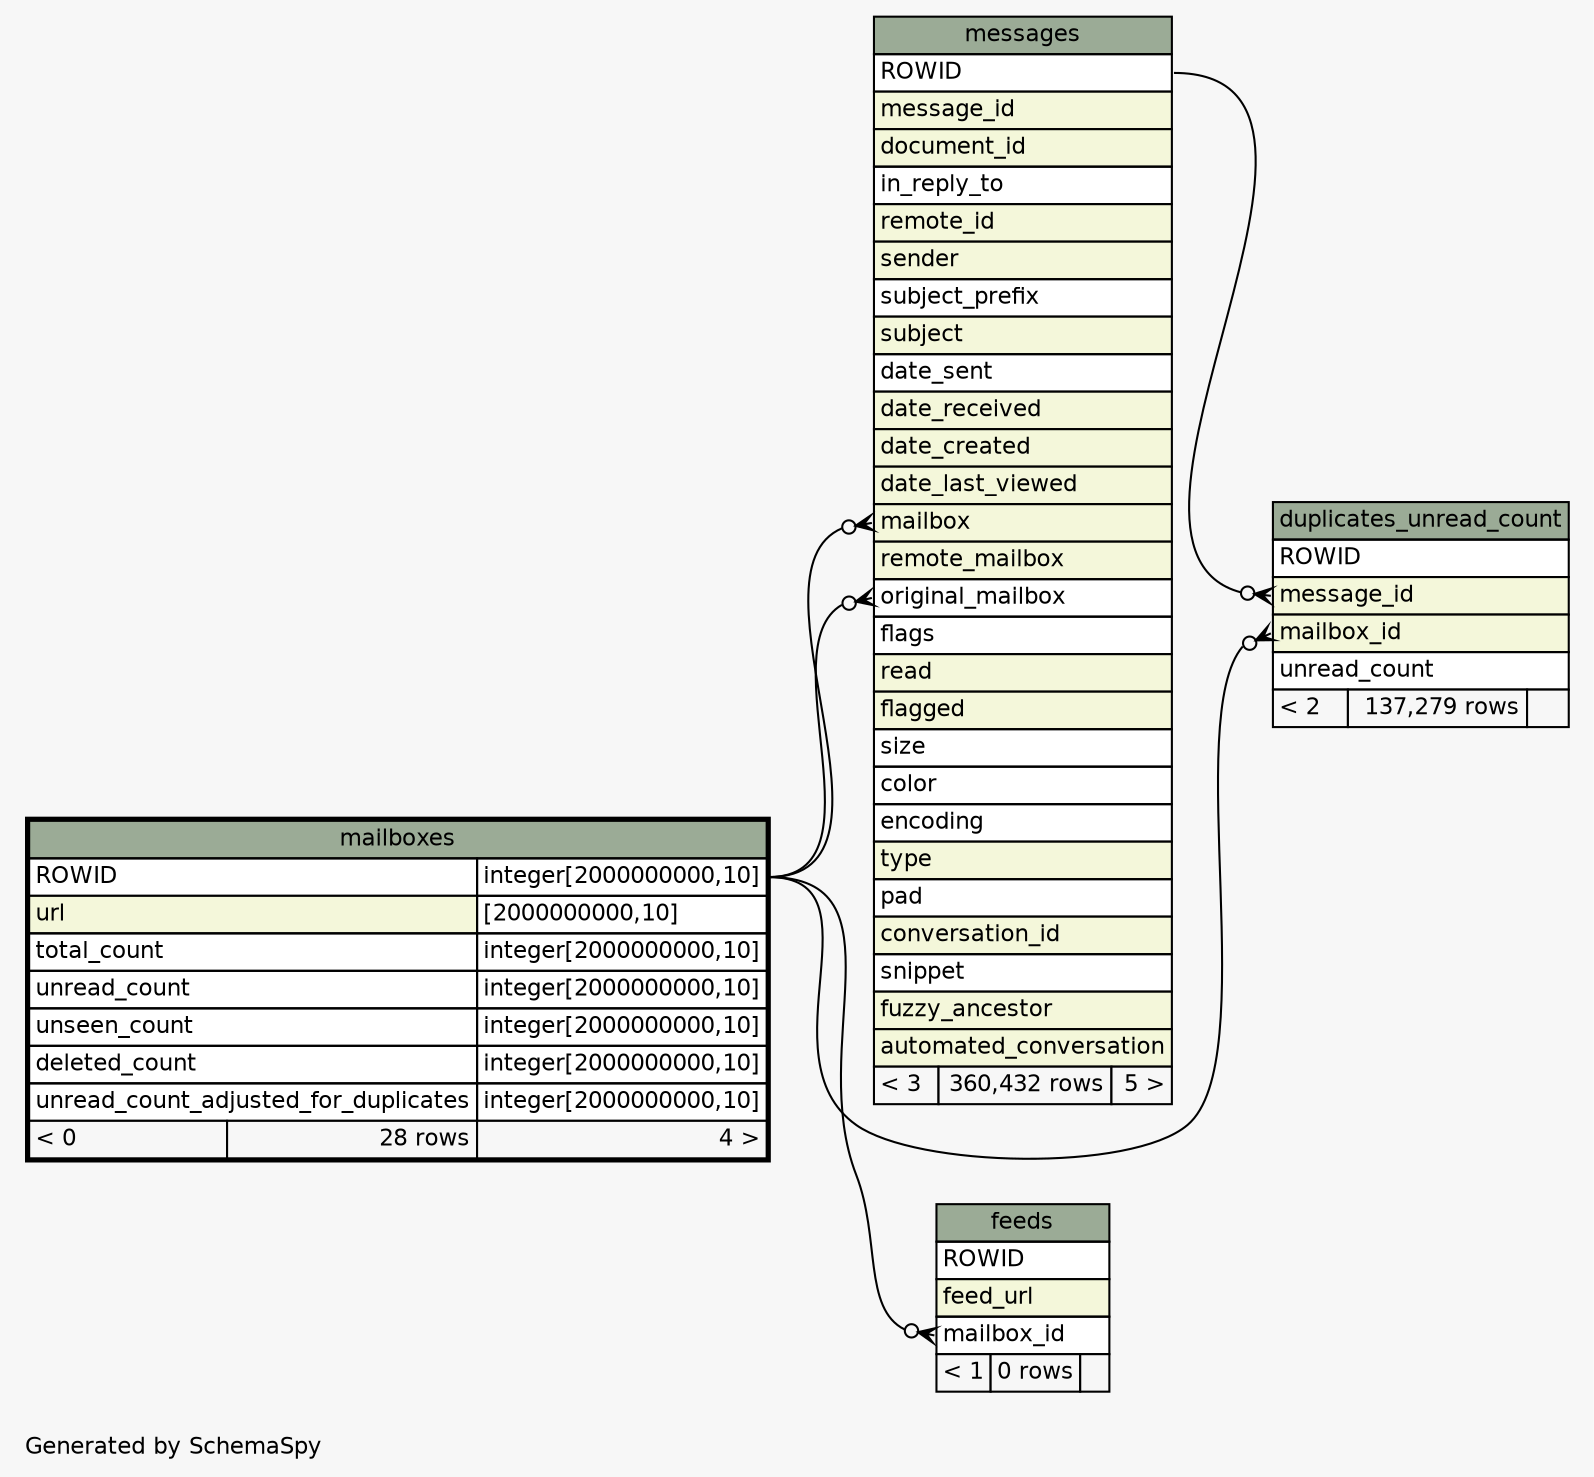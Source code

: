 // dot 2.26.3 on Mac OS X 10.7.2
// SchemaSpy rev 590
digraph "oneDegreeRelationshipsDiagram" {
  graph [
    rankdir="RL"
    bgcolor="#f7f7f7"
    label="\nGenerated by SchemaSpy"
    labeljust="l"
    nodesep="0.18"
    ranksep="0.46"
    fontname="Helvetica"
    fontsize="11"
  ];
  node [
    fontname="Helvetica"
    fontsize="11"
    shape="plaintext"
  ];
  edge [
    arrowsize="0.8"
  ];
  "duplicates_unread_count":"mailbox_id":w -> "mailboxes":"ROWID.type":e [arrowhead=none dir=back arrowtail=crowodot];
  "duplicates_unread_count":"message_id":w -> "messages":"ROWID":e [arrowhead=none dir=back arrowtail=crowodot];
  "feeds":"mailbox_id":w -> "mailboxes":"ROWID.type":e [arrowhead=none dir=back arrowtail=crowodot];
  "messages":"mailbox":w -> "mailboxes":"ROWID.type":e [arrowhead=none dir=back arrowtail=crowodot];
  "messages":"original_mailbox":w -> "mailboxes":"ROWID.type":e [arrowhead=none dir=back arrowtail=crowodot];
  "duplicates_unread_count" [
    label=<
    <TABLE BORDER="0" CELLBORDER="1" CELLSPACING="0" BGCOLOR="#ffffff">
      <TR><TD COLSPAN="3" BGCOLOR="#9bab96" ALIGN="CENTER">duplicates_unread_count</TD></TR>
      <TR><TD PORT="ROWID" COLSPAN="3" ALIGN="LEFT">ROWID</TD></TR>
      <TR><TD PORT="message_id" COLSPAN="3" BGCOLOR="#f4f7da" ALIGN="LEFT">message_id</TD></TR>
      <TR><TD PORT="mailbox_id" COLSPAN="3" BGCOLOR="#f4f7da" ALIGN="LEFT">mailbox_id</TD></TR>
      <TR><TD PORT="unread_count" COLSPAN="3" ALIGN="LEFT">unread_count</TD></TR>
      <TR><TD ALIGN="LEFT" BGCOLOR="#f7f7f7">&lt; 2</TD><TD ALIGN="RIGHT" BGCOLOR="#f7f7f7">137,279 rows</TD><TD ALIGN="RIGHT" BGCOLOR="#f7f7f7">  </TD></TR>
    </TABLE>>
    URL="duplicates_unread_count.html"
    tooltip="duplicates_unread_count"
  ];
  "feeds" [
    label=<
    <TABLE BORDER="0" CELLBORDER="1" CELLSPACING="0" BGCOLOR="#ffffff">
      <TR><TD COLSPAN="3" BGCOLOR="#9bab96" ALIGN="CENTER">feeds</TD></TR>
      <TR><TD PORT="ROWID" COLSPAN="3" ALIGN="LEFT">ROWID</TD></TR>
      <TR><TD PORT="feed_url" COLSPAN="3" BGCOLOR="#f4f7da" ALIGN="LEFT">feed_url</TD></TR>
      <TR><TD PORT="mailbox_id" COLSPAN="3" ALIGN="LEFT">mailbox_id</TD></TR>
      <TR><TD ALIGN="LEFT" BGCOLOR="#f7f7f7">&lt; 1</TD><TD ALIGN="RIGHT" BGCOLOR="#f7f7f7">0 rows</TD><TD ALIGN="RIGHT" BGCOLOR="#f7f7f7">  </TD></TR>
    </TABLE>>
    URL="feeds.html"
    tooltip="feeds"
  ];
  "mailboxes" [
    label=<
    <TABLE BORDER="2" CELLBORDER="1" CELLSPACING="0" BGCOLOR="#ffffff">
      <TR><TD COLSPAN="3" BGCOLOR="#9bab96" ALIGN="CENTER">mailboxes</TD></TR>
      <TR><TD PORT="ROWID" COLSPAN="2" ALIGN="LEFT">ROWID</TD><TD PORT="ROWID.type" ALIGN="LEFT">integer[2000000000,10]</TD></TR>
      <TR><TD PORT="url" COLSPAN="2" BGCOLOR="#f4f7da" ALIGN="LEFT">url</TD><TD PORT="url.type" ALIGN="LEFT">[2000000000,10]</TD></TR>
      <TR><TD PORT="total_count" COLSPAN="2" ALIGN="LEFT">total_count</TD><TD PORT="total_count.type" ALIGN="LEFT">integer[2000000000,10]</TD></TR>
      <TR><TD PORT="unread_count" COLSPAN="2" ALIGN="LEFT">unread_count</TD><TD PORT="unread_count.type" ALIGN="LEFT">integer[2000000000,10]</TD></TR>
      <TR><TD PORT="unseen_count" COLSPAN="2" ALIGN="LEFT">unseen_count</TD><TD PORT="unseen_count.type" ALIGN="LEFT">integer[2000000000,10]</TD></TR>
      <TR><TD PORT="deleted_count" COLSPAN="2" ALIGN="LEFT">deleted_count</TD><TD PORT="deleted_count.type" ALIGN="LEFT">integer[2000000000,10]</TD></TR>
      <TR><TD PORT="unread_count_adjusted_for_duplicates" COLSPAN="2" ALIGN="LEFT">unread_count_adjusted_for_duplicates</TD><TD PORT="unread_count_adjusted_for_duplicates.type" ALIGN="LEFT">integer[2000000000,10]</TD></TR>
      <TR><TD ALIGN="LEFT" BGCOLOR="#f7f7f7">&lt; 0</TD><TD ALIGN="RIGHT" BGCOLOR="#f7f7f7">28 rows</TD><TD ALIGN="RIGHT" BGCOLOR="#f7f7f7">4 &gt;</TD></TR>
    </TABLE>>
    URL="mailboxes.html"
    tooltip="mailboxes"
  ];
  "messages" [
    label=<
    <TABLE BORDER="0" CELLBORDER="1" CELLSPACING="0" BGCOLOR="#ffffff">
      <TR><TD COLSPAN="3" BGCOLOR="#9bab96" ALIGN="CENTER">messages</TD></TR>
      <TR><TD PORT="ROWID" COLSPAN="3" ALIGN="LEFT">ROWID</TD></TR>
      <TR><TD PORT="message_id" COLSPAN="3" BGCOLOR="#f4f7da" ALIGN="LEFT">message_id</TD></TR>
      <TR><TD PORT="document_id" COLSPAN="3" BGCOLOR="#f4f7da" ALIGN="LEFT">document_id</TD></TR>
      <TR><TD PORT="in_reply_to" COLSPAN="3" ALIGN="LEFT">in_reply_to</TD></TR>
      <TR><TD PORT="remote_id" COLSPAN="3" BGCOLOR="#f4f7da" ALIGN="LEFT">remote_id</TD></TR>
      <TR><TD PORT="sender" COLSPAN="3" BGCOLOR="#f4f7da" ALIGN="LEFT">sender</TD></TR>
      <TR><TD PORT="subject_prefix" COLSPAN="3" ALIGN="LEFT">subject_prefix</TD></TR>
      <TR><TD PORT="subject" COLSPAN="3" BGCOLOR="#f4f7da" ALIGN="LEFT">subject</TD></TR>
      <TR><TD PORT="date_sent" COLSPAN="3" ALIGN="LEFT">date_sent</TD></TR>
      <TR><TD PORT="date_received" COLSPAN="3" BGCOLOR="#f4f7da" ALIGN="LEFT">date_received</TD></TR>
      <TR><TD PORT="date_created" COLSPAN="3" BGCOLOR="#f4f7da" ALIGN="LEFT">date_created</TD></TR>
      <TR><TD PORT="date_last_viewed" COLSPAN="3" BGCOLOR="#f4f7da" ALIGN="LEFT">date_last_viewed</TD></TR>
      <TR><TD PORT="mailbox" COLSPAN="3" BGCOLOR="#f4f7da" ALIGN="LEFT">mailbox</TD></TR>
      <TR><TD PORT="remote_mailbox" COLSPAN="3" BGCOLOR="#f4f7da" ALIGN="LEFT">remote_mailbox</TD></TR>
      <TR><TD PORT="original_mailbox" COLSPAN="3" ALIGN="LEFT">original_mailbox</TD></TR>
      <TR><TD PORT="flags" COLSPAN="3" ALIGN="LEFT">flags</TD></TR>
      <TR><TD PORT="read" COLSPAN="3" BGCOLOR="#f4f7da" ALIGN="LEFT">read</TD></TR>
      <TR><TD PORT="flagged" COLSPAN="3" BGCOLOR="#f4f7da" ALIGN="LEFT">flagged</TD></TR>
      <TR><TD PORT="size" COLSPAN="3" ALIGN="LEFT">size</TD></TR>
      <TR><TD PORT="color" COLSPAN="3" ALIGN="LEFT">color</TD></TR>
      <TR><TD PORT="encoding" COLSPAN="3" ALIGN="LEFT">encoding</TD></TR>
      <TR><TD PORT="type" COLSPAN="3" BGCOLOR="#f4f7da" ALIGN="LEFT">type</TD></TR>
      <TR><TD PORT="pad" COLSPAN="3" ALIGN="LEFT">pad</TD></TR>
      <TR><TD PORT="conversation_id" COLSPAN="3" BGCOLOR="#f4f7da" ALIGN="LEFT">conversation_id</TD></TR>
      <TR><TD PORT="snippet" COLSPAN="3" ALIGN="LEFT">snippet</TD></TR>
      <TR><TD PORT="fuzzy_ancestor" COLSPAN="3" BGCOLOR="#f4f7da" ALIGN="LEFT">fuzzy_ancestor</TD></TR>
      <TR><TD PORT="automated_conversation" COLSPAN="3" BGCOLOR="#f4f7da" ALIGN="LEFT">automated_conversation</TD></TR>
      <TR><TD ALIGN="LEFT" BGCOLOR="#f7f7f7">&lt; 3</TD><TD ALIGN="RIGHT" BGCOLOR="#f7f7f7">360,432 rows</TD><TD ALIGN="RIGHT" BGCOLOR="#f7f7f7">5 &gt;</TD></TR>
    </TABLE>>
    URL="messages.html"
    tooltip="messages"
  ];
}

